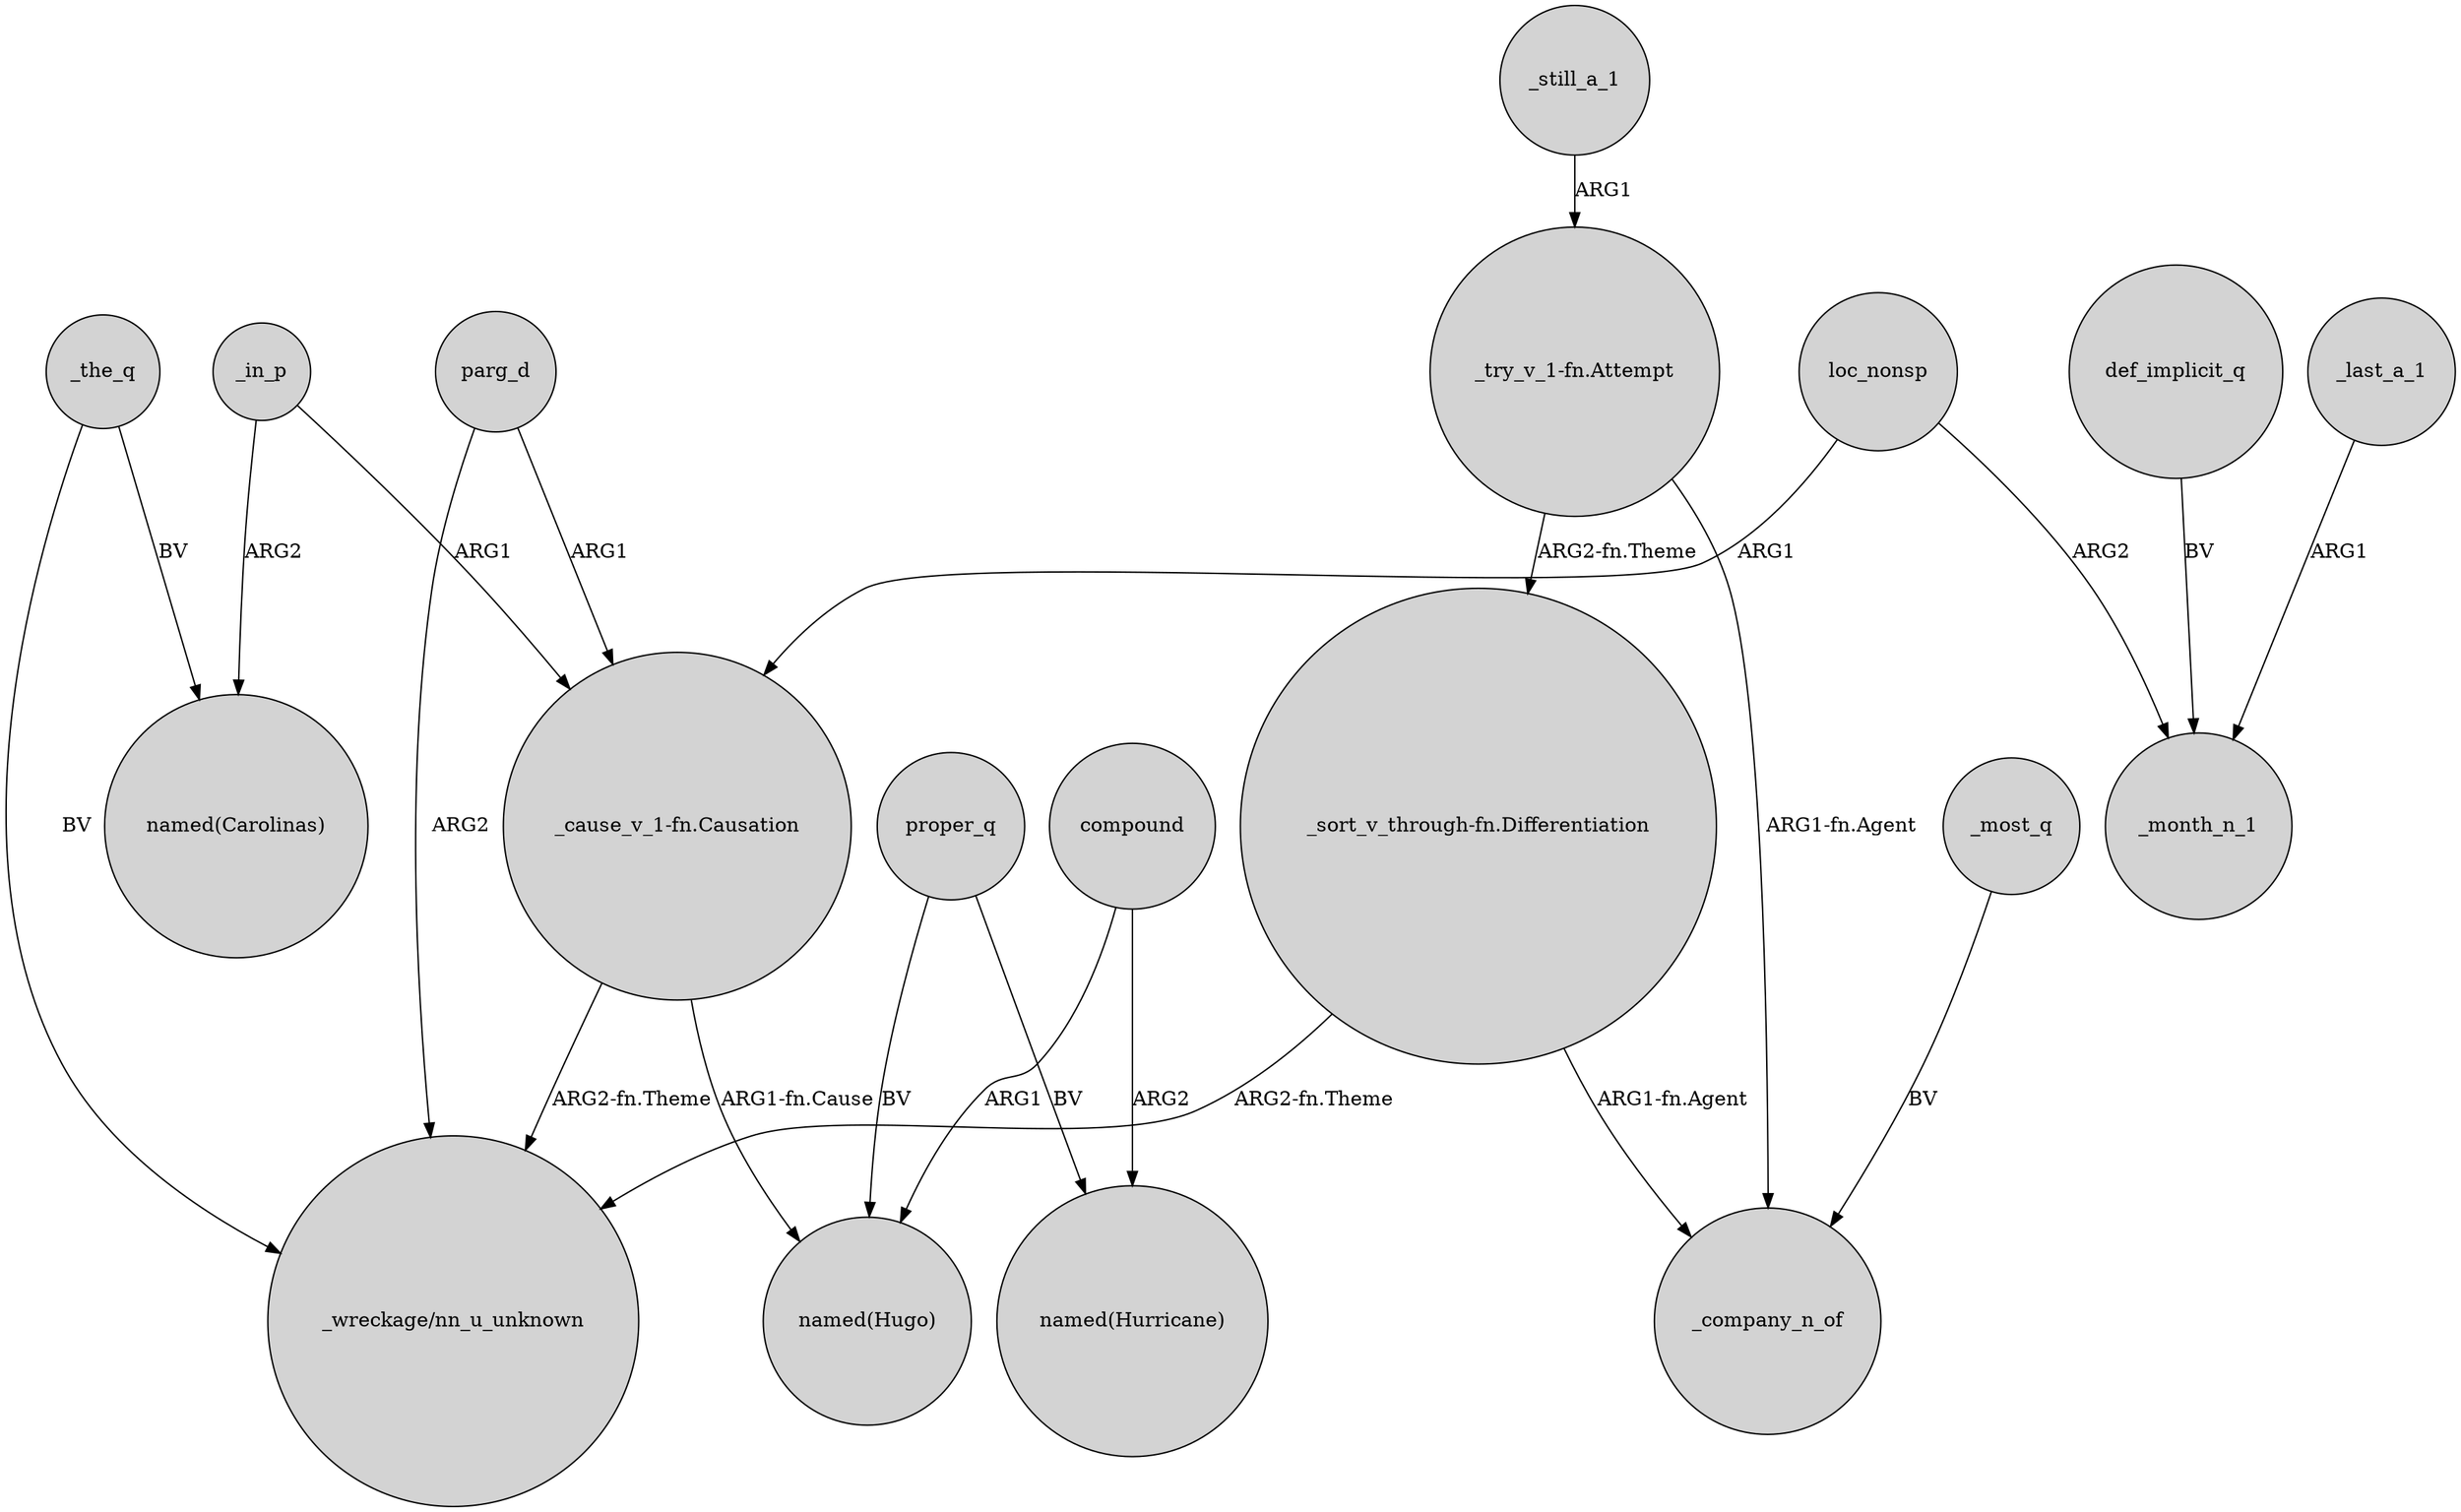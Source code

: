 digraph {
	node [shape=circle style=filled]
	_in_p -> "named(Carolinas)" [label=ARG2]
	loc_nonsp -> "_cause_v_1-fn.Causation" [label=ARG1]
	def_implicit_q -> _month_n_1 [label=BV]
	_the_q -> "_wreckage/nn_u_unknown" [label=BV]
	_most_q -> _company_n_of [label=BV]
	compound -> "named(Hugo)" [label=ARG1]
	"_sort_v_through-fn.Differentiation" -> "_wreckage/nn_u_unknown" [label="ARG2-fn.Theme"]
	"_try_v_1-fn.Attempt" -> _company_n_of [label="ARG1-fn.Agent"]
	parg_d -> "_cause_v_1-fn.Causation" [label=ARG1]
	_still_a_1 -> "_try_v_1-fn.Attempt" [label=ARG1]
	parg_d -> "_wreckage/nn_u_unknown" [label=ARG2]
	_the_q -> "named(Carolinas)" [label=BV]
	"_cause_v_1-fn.Causation" -> "_wreckage/nn_u_unknown" [label="ARG2-fn.Theme"]
	_in_p -> "_cause_v_1-fn.Causation" [label=ARG1]
	"_try_v_1-fn.Attempt" -> "_sort_v_through-fn.Differentiation" [label="ARG2-fn.Theme"]
	proper_q -> "named(Hugo)" [label=BV]
	"_sort_v_through-fn.Differentiation" -> _company_n_of [label="ARG1-fn.Agent"]
	"_cause_v_1-fn.Causation" -> "named(Hugo)" [label="ARG1-fn.Cause"]
	_last_a_1 -> _month_n_1 [label=ARG1]
	compound -> "named(Hurricane)" [label=ARG2]
	proper_q -> "named(Hurricane)" [label=BV]
	loc_nonsp -> _month_n_1 [label=ARG2]
}

